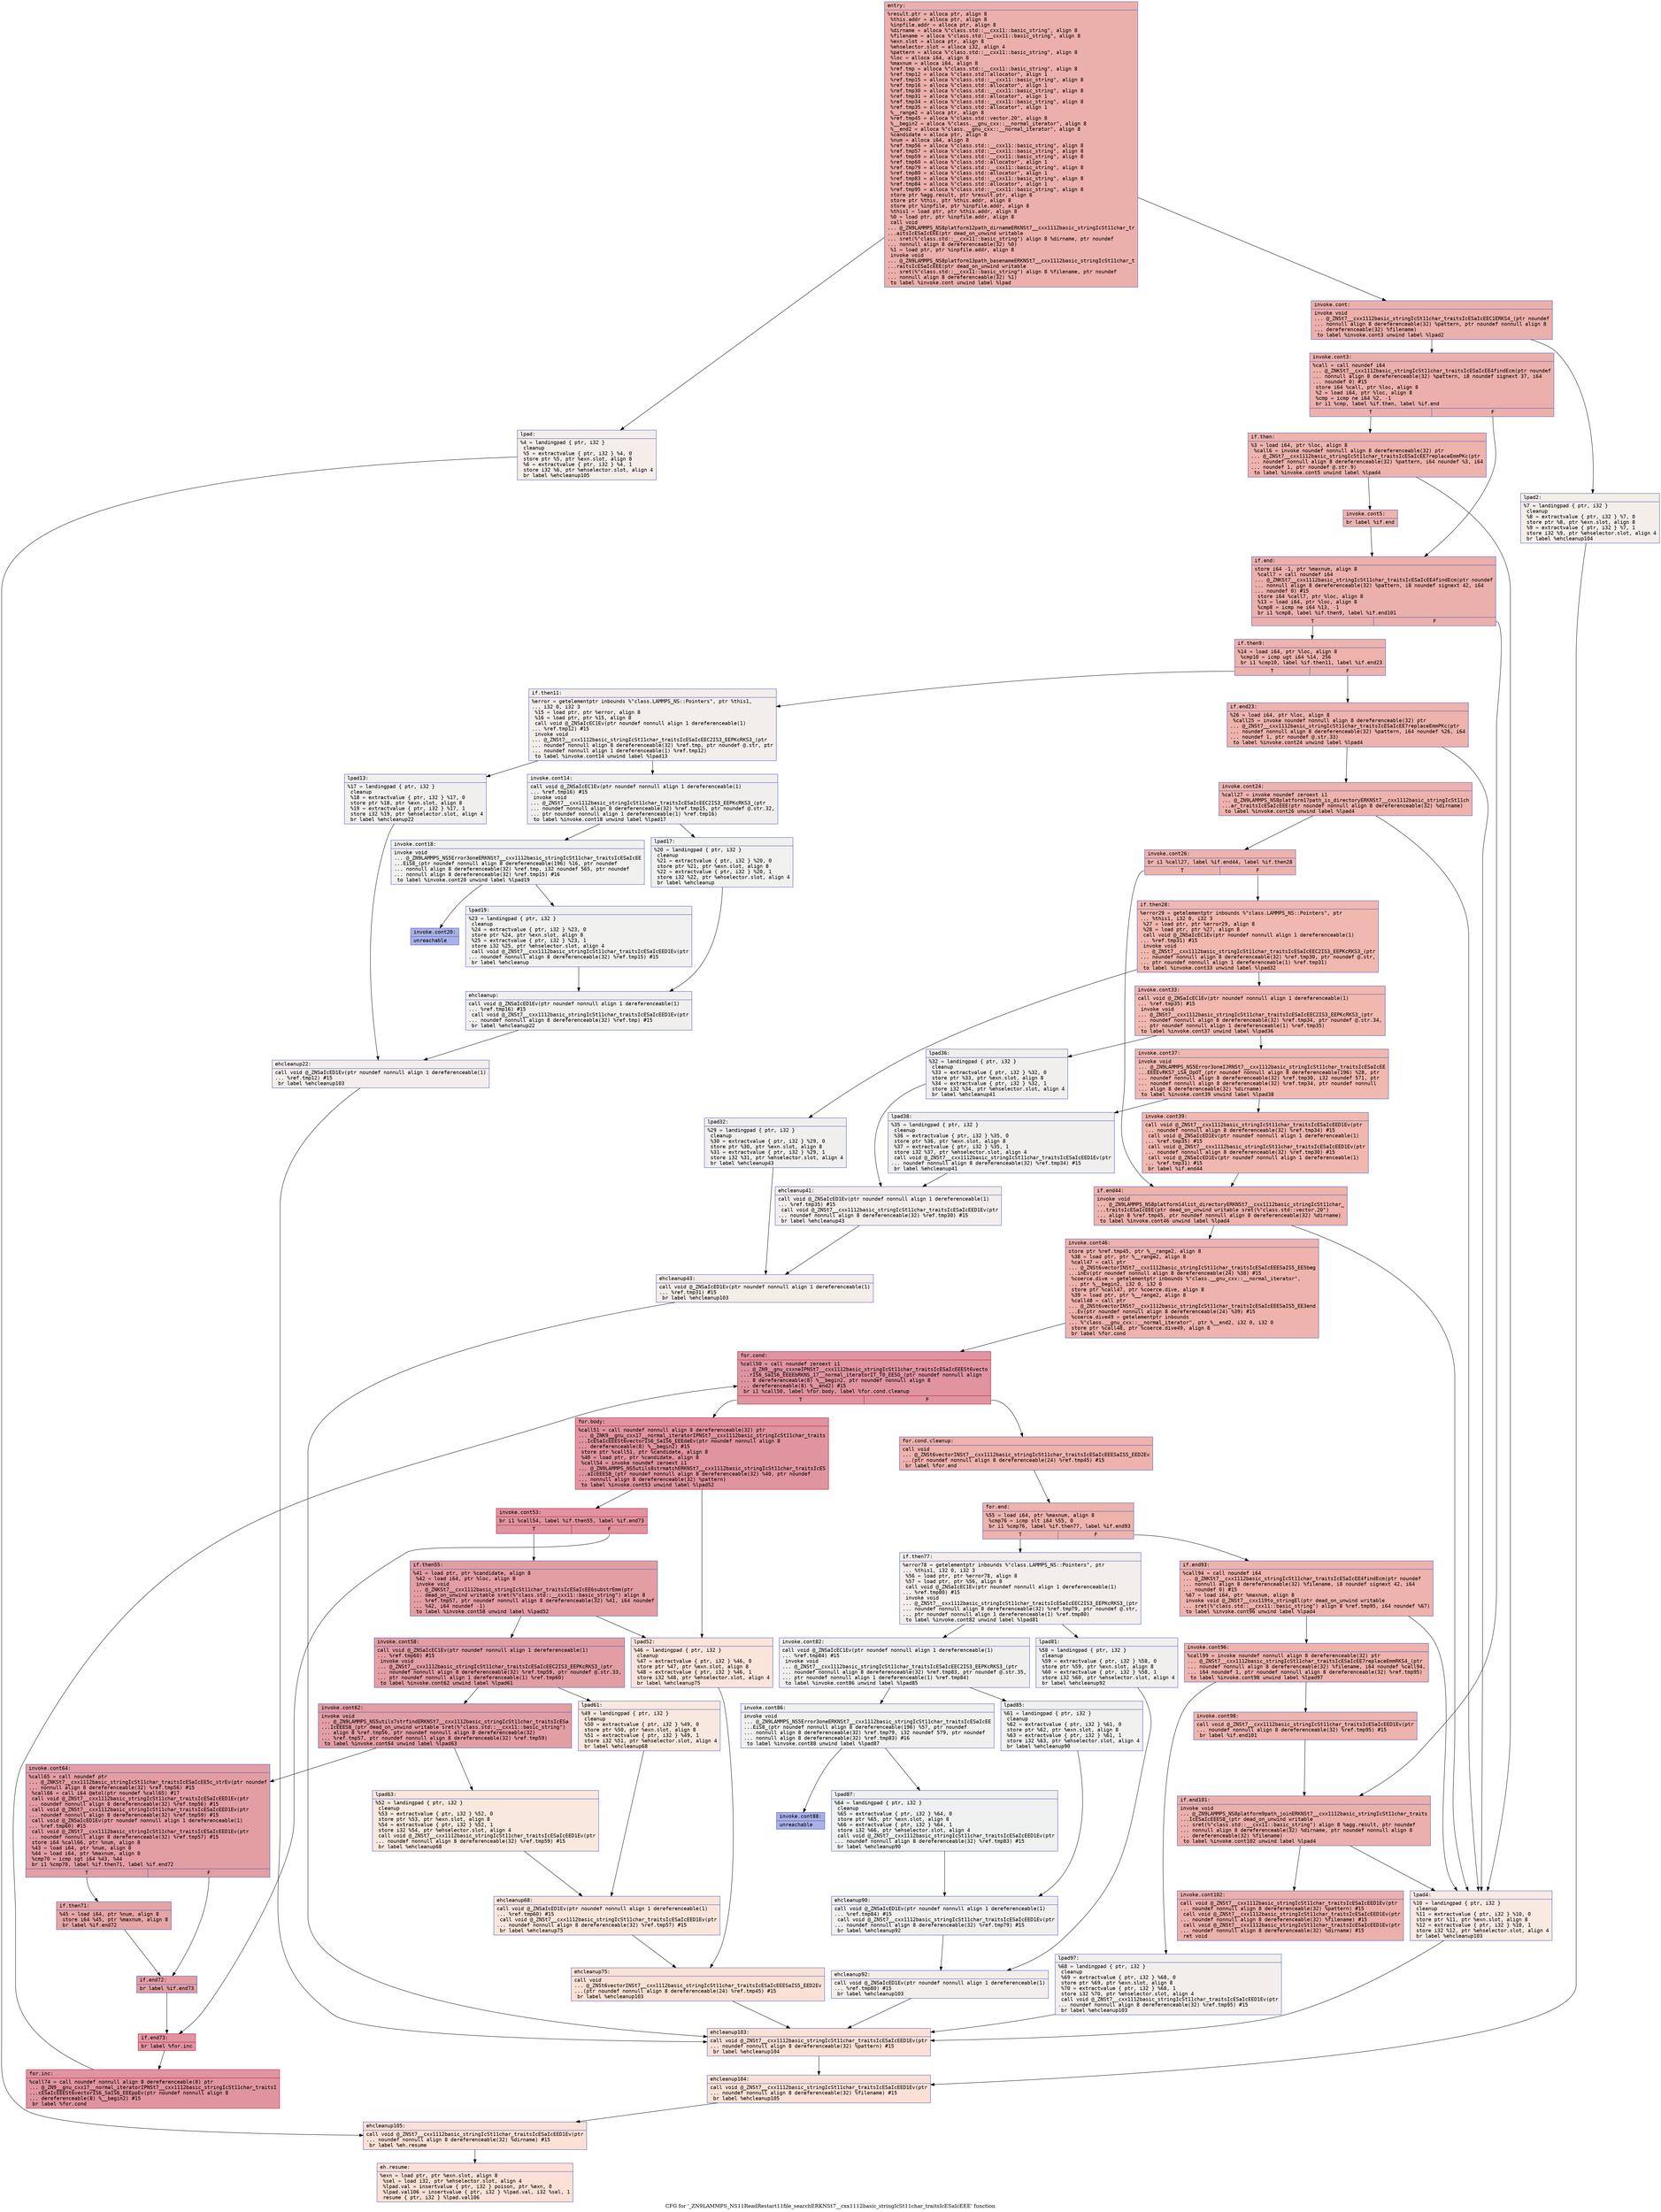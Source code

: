digraph "CFG for '_ZN9LAMMPS_NS11ReadRestart11file_searchERKNSt7__cxx1112basic_stringIcSt11char_traitsIcESaIcEEE' function" {
	label="CFG for '_ZN9LAMMPS_NS11ReadRestart11file_searchERKNSt7__cxx1112basic_stringIcSt11char_traitsIcESaIcEEE' function";

	Node0x55bc18b40760 [shape=record,color="#3d50c3ff", style=filled, fillcolor="#d24b4070" fontname="Courier",label="{entry:\l|  %result.ptr = alloca ptr, align 8\l  %this.addr = alloca ptr, align 8\l  %inpfile.addr = alloca ptr, align 8\l  %dirname = alloca %\"class.std::__cxx11::basic_string\", align 8\l  %filename = alloca %\"class.std::__cxx11::basic_string\", align 8\l  %exn.slot = alloca ptr, align 8\l  %ehselector.slot = alloca i32, align 4\l  %pattern = alloca %\"class.std::__cxx11::basic_string\", align 8\l  %loc = alloca i64, align 8\l  %maxnum = alloca i64, align 8\l  %ref.tmp = alloca %\"class.std::__cxx11::basic_string\", align 8\l  %ref.tmp12 = alloca %\"class.std::allocator\", align 1\l  %ref.tmp15 = alloca %\"class.std::__cxx11::basic_string\", align 8\l  %ref.tmp16 = alloca %\"class.std::allocator\", align 1\l  %ref.tmp30 = alloca %\"class.std::__cxx11::basic_string\", align 8\l  %ref.tmp31 = alloca %\"class.std::allocator\", align 1\l  %ref.tmp34 = alloca %\"class.std::__cxx11::basic_string\", align 8\l  %ref.tmp35 = alloca %\"class.std::allocator\", align 1\l  %__range2 = alloca ptr, align 8\l  %ref.tmp45 = alloca %\"class.std::vector.20\", align 8\l  %__begin2 = alloca %\"class.__gnu_cxx::__normal_iterator\", align 8\l  %__end2 = alloca %\"class.__gnu_cxx::__normal_iterator\", align 8\l  %candidate = alloca ptr, align 8\l  %num = alloca i64, align 8\l  %ref.tmp56 = alloca %\"class.std::__cxx11::basic_string\", align 8\l  %ref.tmp57 = alloca %\"class.std::__cxx11::basic_string\", align 8\l  %ref.tmp59 = alloca %\"class.std::__cxx11::basic_string\", align 8\l  %ref.tmp60 = alloca %\"class.std::allocator\", align 1\l  %ref.tmp79 = alloca %\"class.std::__cxx11::basic_string\", align 8\l  %ref.tmp80 = alloca %\"class.std::allocator\", align 1\l  %ref.tmp83 = alloca %\"class.std::__cxx11::basic_string\", align 8\l  %ref.tmp84 = alloca %\"class.std::allocator\", align 1\l  %ref.tmp95 = alloca %\"class.std::__cxx11::basic_string\", align 8\l  store ptr %agg.result, ptr %result.ptr, align 8\l  store ptr %this, ptr %this.addr, align 8\l  store ptr %inpfile, ptr %inpfile.addr, align 8\l  %this1 = load ptr, ptr %this.addr, align 8\l  %0 = load ptr, ptr %inpfile.addr, align 8\l  call void\l... @_ZN9LAMMPS_NS8platform12path_dirnameERKNSt7__cxx1112basic_stringIcSt11char_tr\l...aitsIcESaIcEEE(ptr dead_on_unwind writable\l... sret(%\"class.std::__cxx11::basic_string\") align 8 %dirname, ptr noundef\l... nonnull align 8 dereferenceable(32) %0)\l  %1 = load ptr, ptr %inpfile.addr, align 8\l  invoke void\l... @_ZN9LAMMPS_NS8platform13path_basenameERKNSt7__cxx1112basic_stringIcSt11char_t\l...raitsIcESaIcEEE(ptr dead_on_unwind writable\l... sret(%\"class.std::__cxx11::basic_string\") align 8 %filename, ptr noundef\l... nonnull align 8 dereferenceable(32) %1)\l          to label %invoke.cont unwind label %lpad\l}"];
	Node0x55bc18b40760 -> Node0x55bc18b422a0[tooltip="entry -> invoke.cont\nProbability 100.00%" ];
	Node0x55bc18b40760 -> Node0x55bc18b42320[tooltip="entry -> lpad\nProbability 0.00%" ];
	Node0x55bc18b422a0 [shape=record,color="#3d50c3ff", style=filled, fillcolor="#d24b4070" fontname="Courier",label="{invoke.cont:\l|  invoke void\l... @_ZNSt7__cxx1112basic_stringIcSt11char_traitsIcESaIcEEC1ERKS4_(ptr noundef\l... nonnull align 8 dereferenceable(32) %pattern, ptr noundef nonnull align 8\l... dereferenceable(32) %filename)\l          to label %invoke.cont3 unwind label %lpad2\l}"];
	Node0x55bc18b422a0 -> Node0x55bc18b42620[tooltip="invoke.cont -> invoke.cont3\nProbability 100.00%" ];
	Node0x55bc18b422a0 -> Node0x55bc18b426a0[tooltip="invoke.cont -> lpad2\nProbability 0.00%" ];
	Node0x55bc18b42620 [shape=record,color="#3d50c3ff", style=filled, fillcolor="#d24b4070" fontname="Courier",label="{invoke.cont3:\l|  %call = call noundef i64\l... @_ZNKSt7__cxx1112basic_stringIcSt11char_traitsIcESaIcEE4findEcm(ptr noundef\l... nonnull align 8 dereferenceable(32) %pattern, i8 noundef signext 37, i64\l... noundef 0) #15\l  store i64 %call, ptr %loc, align 8\l  %2 = load i64, ptr %loc, align 8\l  %cmp = icmp ne i64 %2, -1\l  br i1 %cmp, label %if.then, label %if.end\l|{<s0>T|<s1>F}}"];
	Node0x55bc18b42620:s0 -> Node0x55bc18b425d0[tooltip="invoke.cont3 -> if.then\nProbability 62.50%" ];
	Node0x55bc18b42620:s1 -> Node0x55bc18b42ba0[tooltip="invoke.cont3 -> if.end\nProbability 37.50%" ];
	Node0x55bc18b425d0 [shape=record,color="#3d50c3ff", style=filled, fillcolor="#d6524470" fontname="Courier",label="{if.then:\l|  %3 = load i64, ptr %loc, align 8\l  %call6 = invoke noundef nonnull align 8 dereferenceable(32) ptr\l... @_ZNSt7__cxx1112basic_stringIcSt11char_traitsIcESaIcEE7replaceEmmPKc(ptr\l... noundef nonnull align 8 dereferenceable(32) %pattern, i64 noundef %3, i64\l... noundef 1, ptr noundef @.str.9)\l          to label %invoke.cont5 unwind label %lpad4\l}"];
	Node0x55bc18b425d0 -> Node0x55bc18b42df0[tooltip="if.then -> invoke.cont5\nProbability 100.00%" ];
	Node0x55bc18b425d0 -> Node0x55bc18b42e40[tooltip="if.then -> lpad4\nProbability 0.00%" ];
	Node0x55bc18b42df0 [shape=record,color="#3d50c3ff", style=filled, fillcolor="#d6524470" fontname="Courier",label="{invoke.cont5:\l|  br label %if.end\l}"];
	Node0x55bc18b42df0 -> Node0x55bc18b42ba0[tooltip="invoke.cont5 -> if.end\nProbability 100.00%" ];
	Node0x55bc18b42320 [shape=record,color="#3d50c3ff", style=filled, fillcolor="#e8d6cc70" fontname="Courier",label="{lpad:\l|  %4 = landingpad \{ ptr, i32 \}\l          cleanup\l  %5 = extractvalue \{ ptr, i32 \} %4, 0\l  store ptr %5, ptr %exn.slot, align 8\l  %6 = extractvalue \{ ptr, i32 \} %4, 1\l  store i32 %6, ptr %ehselector.slot, align 4\l  br label %ehcleanup105\l}"];
	Node0x55bc18b42320 -> Node0x55bc18b42da0[tooltip="lpad -> ehcleanup105\nProbability 100.00%" ];
	Node0x55bc18b426a0 [shape=record,color="#3d50c3ff", style=filled, fillcolor="#e8d6cc70" fontname="Courier",label="{lpad2:\l|  %7 = landingpad \{ ptr, i32 \}\l          cleanup\l  %8 = extractvalue \{ ptr, i32 \} %7, 0\l  store ptr %8, ptr %exn.slot, align 8\l  %9 = extractvalue \{ ptr, i32 \} %7, 1\l  store i32 %9, ptr %ehselector.slot, align 4\l  br label %ehcleanup104\l}"];
	Node0x55bc18b426a0 -> Node0x55bc18b43990[tooltip="lpad2 -> ehcleanup104\nProbability 100.00%" ];
	Node0x55bc18b42e40 [shape=record,color="#3d50c3ff", style=filled, fillcolor="#efcebd70" fontname="Courier",label="{lpad4:\l|  %10 = landingpad \{ ptr, i32 \}\l          cleanup\l  %11 = extractvalue \{ ptr, i32 \} %10, 0\l  store ptr %11, ptr %exn.slot, align 8\l  %12 = extractvalue \{ ptr, i32 \} %10, 1\l  store i32 %12, ptr %ehselector.slot, align 4\l  br label %ehcleanup103\l}"];
	Node0x55bc18b42e40 -> Node0x55bc18b43d60[tooltip="lpad4 -> ehcleanup103\nProbability 100.00%" ];
	Node0x55bc18b42ba0 [shape=record,color="#3d50c3ff", style=filled, fillcolor="#d24b4070" fontname="Courier",label="{if.end:\l|  store i64 -1, ptr %maxnum, align 8\l  %call7 = call noundef i64\l... @_ZNKSt7__cxx1112basic_stringIcSt11char_traitsIcESaIcEE4findEcm(ptr noundef\l... nonnull align 8 dereferenceable(32) %pattern, i8 noundef signext 42, i64\l... noundef 0) #15\l  store i64 %call7, ptr %loc, align 8\l  %13 = load i64, ptr %loc, align 8\l  %cmp8 = icmp ne i64 %13, -1\l  br i1 %cmp8, label %if.then9, label %if.end101\l|{<s0>T|<s1>F}}"];
	Node0x55bc18b42ba0:s0 -> Node0x55bc18b43f20[tooltip="if.end -> if.then9\nProbability 62.50%" ];
	Node0x55bc18b42ba0:s1 -> Node0x55bc18b44310[tooltip="if.end -> if.end101\nProbability 37.50%" ];
	Node0x55bc18b43f20 [shape=record,color="#3d50c3ff", style=filled, fillcolor="#d6524470" fontname="Courier",label="{if.then9:\l|  %14 = load i64, ptr %loc, align 8\l  %cmp10 = icmp ugt i64 %14, 256\l  br i1 %cmp10, label %if.then11, label %if.end23\l|{<s0>T|<s1>F}}"];
	Node0x55bc18b43f20:s0 -> Node0x55bc18b44600[tooltip="if.then9 -> if.then11\nProbability 0.00%" ];
	Node0x55bc18b43f20:s1 -> Node0x55bc18b44680[tooltip="if.then9 -> if.end23\nProbability 100.00%" ];
	Node0x55bc18b44600 [shape=record,color="#3d50c3ff", style=filled, fillcolor="#e5d8d170" fontname="Courier",label="{if.then11:\l|  %error = getelementptr inbounds %\"class.LAMMPS_NS::Pointers\", ptr %this1,\l... i32 0, i32 3\l  %15 = load ptr, ptr %error, align 8\l  %16 = load ptr, ptr %15, align 8\l  call void @_ZNSaIcEC1Ev(ptr noundef nonnull align 1 dereferenceable(1)\l... %ref.tmp12) #15\l  invoke void\l... @_ZNSt7__cxx1112basic_stringIcSt11char_traitsIcESaIcEEC2IS3_EEPKcRKS3_(ptr\l... noundef nonnull align 8 dereferenceable(32) %ref.tmp, ptr noundef @.str, ptr\l... noundef nonnull align 1 dereferenceable(1) %ref.tmp12)\l          to label %invoke.cont14 unwind label %lpad13\l}"];
	Node0x55bc18b44600 -> Node0x55bc18b87570[tooltip="if.then11 -> invoke.cont14\nProbability 50.00%" ];
	Node0x55bc18b44600 -> Node0x55bc18b875f0[tooltip="if.then11 -> lpad13\nProbability 50.00%" ];
	Node0x55bc18b87570 [shape=record,color="#3d50c3ff", style=filled, fillcolor="#e0dbd870" fontname="Courier",label="{invoke.cont14:\l|  call void @_ZNSaIcEC1Ev(ptr noundef nonnull align 1 dereferenceable(1)\l... %ref.tmp16) #15\l  invoke void\l... @_ZNSt7__cxx1112basic_stringIcSt11char_traitsIcESaIcEEC2IS3_EEPKcRKS3_(ptr\l... noundef nonnull align 8 dereferenceable(32) %ref.tmp15, ptr noundef @.str.32,\l... ptr noundef nonnull align 1 dereferenceable(1) %ref.tmp16)\l          to label %invoke.cont18 unwind label %lpad17\l}"];
	Node0x55bc18b87570 -> Node0x55bc18b87970[tooltip="invoke.cont14 -> invoke.cont18\nProbability 50.00%" ];
	Node0x55bc18b87570 -> Node0x55bc18b879c0[tooltip="invoke.cont14 -> lpad17\nProbability 50.00%" ];
	Node0x55bc18b87970 [shape=record,color="#3d50c3ff", style=filled, fillcolor="#dedcdb70" fontname="Courier",label="{invoke.cont18:\l|  invoke void\l... @_ZN9LAMMPS_NS5Error3oneERKNSt7__cxx1112basic_stringIcSt11char_traitsIcESaIcEE\l...EiS8_(ptr noundef nonnull align 8 dereferenceable(196) %16, ptr noundef\l... nonnull align 8 dereferenceable(32) %ref.tmp, i32 noundef 565, ptr noundef\l... nonnull align 8 dereferenceable(32) %ref.tmp15) #16\l          to label %invoke.cont20 unwind label %lpad19\l}"];
	Node0x55bc18b87970 -> Node0x55bc18b87920[tooltip="invoke.cont18 -> invoke.cont20\nProbability 0.00%" ];
	Node0x55bc18b87970 -> Node0x55bc18b87ce0[tooltip="invoke.cont18 -> lpad19\nProbability 100.00%" ];
	Node0x55bc18b87920 [shape=record,color="#3d50c3ff", style=filled, fillcolor="#3d50c370" fontname="Courier",label="{invoke.cont20:\l|  unreachable\l}"];
	Node0x55bc18b875f0 [shape=record,color="#3d50c3ff", style=filled, fillcolor="#e0dbd870" fontname="Courier",label="{lpad13:\l|  %17 = landingpad \{ ptr, i32 \}\l          cleanup\l  %18 = extractvalue \{ ptr, i32 \} %17, 0\l  store ptr %18, ptr %exn.slot, align 8\l  %19 = extractvalue \{ ptr, i32 \} %17, 1\l  store i32 %19, ptr %ehselector.slot, align 4\l  br label %ehcleanup22\l}"];
	Node0x55bc18b875f0 -> Node0x55bc18b882a0[tooltip="lpad13 -> ehcleanup22\nProbability 100.00%" ];
	Node0x55bc18b879c0 [shape=record,color="#3d50c3ff", style=filled, fillcolor="#dedcdb70" fontname="Courier",label="{lpad17:\l|  %20 = landingpad \{ ptr, i32 \}\l          cleanup\l  %21 = extractvalue \{ ptr, i32 \} %20, 0\l  store ptr %21, ptr %exn.slot, align 8\l  %22 = extractvalue \{ ptr, i32 \} %20, 1\l  store i32 %22, ptr %ehselector.slot, align 4\l  br label %ehcleanup\l}"];
	Node0x55bc18b879c0 -> Node0x55bc18b885f0[tooltip="lpad17 -> ehcleanup\nProbability 100.00%" ];
	Node0x55bc18b87ce0 [shape=record,color="#3d50c3ff", style=filled, fillcolor="#dedcdb70" fontname="Courier",label="{lpad19:\l|  %23 = landingpad \{ ptr, i32 \}\l          cleanup\l  %24 = extractvalue \{ ptr, i32 \} %23, 0\l  store ptr %24, ptr %exn.slot, align 8\l  %25 = extractvalue \{ ptr, i32 \} %23, 1\l  store i32 %25, ptr %ehselector.slot, align 4\l  call void @_ZNSt7__cxx1112basic_stringIcSt11char_traitsIcESaIcEED1Ev(ptr\l... noundef nonnull align 8 dereferenceable(32) %ref.tmp15) #15\l  br label %ehcleanup\l}"];
	Node0x55bc18b87ce0 -> Node0x55bc18b885f0[tooltip="lpad19 -> ehcleanup\nProbability 100.00%" ];
	Node0x55bc18b885f0 [shape=record,color="#3d50c3ff", style=filled, fillcolor="#e0dbd870" fontname="Courier",label="{ehcleanup:\l|  call void @_ZNSaIcED1Ev(ptr noundef nonnull align 1 dereferenceable(1)\l... %ref.tmp16) #15\l  call void @_ZNSt7__cxx1112basic_stringIcSt11char_traitsIcESaIcEED1Ev(ptr\l... noundef nonnull align 8 dereferenceable(32) %ref.tmp) #15\l  br label %ehcleanup22\l}"];
	Node0x55bc18b885f0 -> Node0x55bc18b882a0[tooltip="ehcleanup -> ehcleanup22\nProbability 100.00%" ];
	Node0x55bc18b882a0 [shape=record,color="#3d50c3ff", style=filled, fillcolor="#e5d8d170" fontname="Courier",label="{ehcleanup22:\l|  call void @_ZNSaIcED1Ev(ptr noundef nonnull align 1 dereferenceable(1)\l... %ref.tmp12) #15\l  br label %ehcleanup103\l}"];
	Node0x55bc18b882a0 -> Node0x55bc18b43d60[tooltip="ehcleanup22 -> ehcleanup103\nProbability 100.00%" ];
	Node0x55bc18b44680 [shape=record,color="#3d50c3ff", style=filled, fillcolor="#d6524470" fontname="Courier",label="{if.end23:\l|  %26 = load i64, ptr %loc, align 8\l  %call25 = invoke noundef nonnull align 8 dereferenceable(32) ptr\l... @_ZNSt7__cxx1112basic_stringIcSt11char_traitsIcESaIcEE7replaceEmmPKc(ptr\l... noundef nonnull align 8 dereferenceable(32) %pattern, i64 noundef %26, i64\l... noundef 1, ptr noundef @.str.33)\l          to label %invoke.cont24 unwind label %lpad4\l}"];
	Node0x55bc18b44680 -> Node0x55bc18b88fe0[tooltip="if.end23 -> invoke.cont24\nProbability 100.00%" ];
	Node0x55bc18b44680 -> Node0x55bc18b42e40[tooltip="if.end23 -> lpad4\nProbability 0.00%" ];
	Node0x55bc18b88fe0 [shape=record,color="#3d50c3ff", style=filled, fillcolor="#d6524470" fontname="Courier",label="{invoke.cont24:\l|  %call27 = invoke noundef zeroext i1\l... @_ZN9LAMMPS_NS8platform17path_is_directoryERKNSt7__cxx1112basic_stringIcSt11ch\l...ar_traitsIcESaIcEEE(ptr noundef nonnull align 8 dereferenceable(32) %dirname)\l          to label %invoke.cont26 unwind label %lpad4\l}"];
	Node0x55bc18b88fe0 -> Node0x55bc18b88f90[tooltip="invoke.cont24 -> invoke.cont26\nProbability 100.00%" ];
	Node0x55bc18b88fe0 -> Node0x55bc18b42e40[tooltip="invoke.cont24 -> lpad4\nProbability 0.00%" ];
	Node0x55bc18b88f90 [shape=record,color="#3d50c3ff", style=filled, fillcolor="#d6524470" fontname="Courier",label="{invoke.cont26:\l|  br i1 %call27, label %if.end44, label %if.then28\l|{<s0>T|<s1>F}}"];
	Node0x55bc18b88f90:s0 -> Node0x55bc18b8a500[tooltip="invoke.cont26 -> if.end44\nProbability 50.00%" ];
	Node0x55bc18b88f90:s1 -> Node0x55bc18b8a580[tooltip="invoke.cont26 -> if.then28\nProbability 50.00%" ];
	Node0x55bc18b8a580 [shape=record,color="#3d50c3ff", style=filled, fillcolor="#dc5d4a70" fontname="Courier",label="{if.then28:\l|  %error29 = getelementptr inbounds %\"class.LAMMPS_NS::Pointers\", ptr\l... %this1, i32 0, i32 3\l  %27 = load ptr, ptr %error29, align 8\l  %28 = load ptr, ptr %27, align 8\l  call void @_ZNSaIcEC1Ev(ptr noundef nonnull align 1 dereferenceable(1)\l... %ref.tmp31) #15\l  invoke void\l... @_ZNSt7__cxx1112basic_stringIcSt11char_traitsIcESaIcEEC2IS3_EEPKcRKS3_(ptr\l... noundef nonnull align 8 dereferenceable(32) %ref.tmp30, ptr noundef @.str,\l... ptr noundef nonnull align 1 dereferenceable(1) %ref.tmp31)\l          to label %invoke.cont33 unwind label %lpad32\l}"];
	Node0x55bc18b8a580 -> Node0x55bc18b8aa10[tooltip="if.then28 -> invoke.cont33\nProbability 100.00%" ];
	Node0x55bc18b8a580 -> Node0x55bc18b8aa90[tooltip="if.then28 -> lpad32\nProbability 0.00%" ];
	Node0x55bc18b8aa10 [shape=record,color="#3d50c3ff", style=filled, fillcolor="#dc5d4a70" fontname="Courier",label="{invoke.cont33:\l|  call void @_ZNSaIcEC1Ev(ptr noundef nonnull align 1 dereferenceable(1)\l... %ref.tmp35) #15\l  invoke void\l... @_ZNSt7__cxx1112basic_stringIcSt11char_traitsIcESaIcEEC2IS3_EEPKcRKS3_(ptr\l... noundef nonnull align 8 dereferenceable(32) %ref.tmp34, ptr noundef @.str.34,\l... ptr noundef nonnull align 1 dereferenceable(1) %ref.tmp35)\l          to label %invoke.cont37 unwind label %lpad36\l}"];
	Node0x55bc18b8aa10 -> Node0x55bc18b8adb0[tooltip="invoke.cont33 -> invoke.cont37\nProbability 100.00%" ];
	Node0x55bc18b8aa10 -> Node0x55bc18b8ae00[tooltip="invoke.cont33 -> lpad36\nProbability 0.00%" ];
	Node0x55bc18b8adb0 [shape=record,color="#3d50c3ff", style=filled, fillcolor="#dc5d4a70" fontname="Courier",label="{invoke.cont37:\l|  invoke void\l... @_ZN9LAMMPS_NS5Error3oneIJRNSt7__cxx1112basic_stringIcSt11char_traitsIcESaIcEE\l...EEEEvRKS7_iSA_DpOT_(ptr noundef nonnull align 8 dereferenceable(196) %28, ptr\l... noundef nonnull align 8 dereferenceable(32) %ref.tmp30, i32 noundef 571, ptr\l... noundef nonnull align 8 dereferenceable(32) %ref.tmp34, ptr noundef nonnull\l... align 8 dereferenceable(32) %dirname)\l          to label %invoke.cont39 unwind label %lpad38\l}"];
	Node0x55bc18b8adb0 -> Node0x55bc18b8ad60[tooltip="invoke.cont37 -> invoke.cont39\nProbability 100.00%" ];
	Node0x55bc18b8adb0 -> Node0x55bc18b8b0c0[tooltip="invoke.cont37 -> lpad38\nProbability 0.00%" ];
	Node0x55bc18b8ad60 [shape=record,color="#3d50c3ff", style=filled, fillcolor="#dc5d4a70" fontname="Courier",label="{invoke.cont39:\l|  call void @_ZNSt7__cxx1112basic_stringIcSt11char_traitsIcESaIcEED1Ev(ptr\l... noundef nonnull align 8 dereferenceable(32) %ref.tmp34) #15\l  call void @_ZNSaIcED1Ev(ptr noundef nonnull align 1 dereferenceable(1)\l... %ref.tmp35) #15\l  call void @_ZNSt7__cxx1112basic_stringIcSt11char_traitsIcESaIcEED1Ev(ptr\l... noundef nonnull align 8 dereferenceable(32) %ref.tmp30) #15\l  call void @_ZNSaIcED1Ev(ptr noundef nonnull align 1 dereferenceable(1)\l... %ref.tmp31) #15\l  br label %if.end44\l}"];
	Node0x55bc18b8ad60 -> Node0x55bc18b8a500[tooltip="invoke.cont39 -> if.end44\nProbability 100.00%" ];
	Node0x55bc18b8aa90 [shape=record,color="#3d50c3ff", style=filled, fillcolor="#e0dbd870" fontname="Courier",label="{lpad32:\l|  %29 = landingpad \{ ptr, i32 \}\l          cleanup\l  %30 = extractvalue \{ ptr, i32 \} %29, 0\l  store ptr %30, ptr %exn.slot, align 8\l  %31 = extractvalue \{ ptr, i32 \} %29, 1\l  store i32 %31, ptr %ehselector.slot, align 4\l  br label %ehcleanup43\l}"];
	Node0x55bc18b8aa90 -> Node0x55bc18b8bb40[tooltip="lpad32 -> ehcleanup43\nProbability 100.00%" ];
	Node0x55bc18b8ae00 [shape=record,color="#3d50c3ff", style=filled, fillcolor="#e0dbd870" fontname="Courier",label="{lpad36:\l|  %32 = landingpad \{ ptr, i32 \}\l          cleanup\l  %33 = extractvalue \{ ptr, i32 \} %32, 0\l  store ptr %33, ptr %exn.slot, align 8\l  %34 = extractvalue \{ ptr, i32 \} %32, 1\l  store i32 %34, ptr %ehselector.slot, align 4\l  br label %ehcleanup41\l}"];
	Node0x55bc18b8ae00 -> Node0x55bc18b8beb0[tooltip="lpad36 -> ehcleanup41\nProbability 100.00%" ];
	Node0x55bc18b8b0c0 [shape=record,color="#3d50c3ff", style=filled, fillcolor="#e0dbd870" fontname="Courier",label="{lpad38:\l|  %35 = landingpad \{ ptr, i32 \}\l          cleanup\l  %36 = extractvalue \{ ptr, i32 \} %35, 0\l  store ptr %36, ptr %exn.slot, align 8\l  %37 = extractvalue \{ ptr, i32 \} %35, 1\l  store i32 %37, ptr %ehselector.slot, align 4\l  call void @_ZNSt7__cxx1112basic_stringIcSt11char_traitsIcESaIcEED1Ev(ptr\l... noundef nonnull align 8 dereferenceable(32) %ref.tmp34) #15\l  br label %ehcleanup41\l}"];
	Node0x55bc18b8b0c0 -> Node0x55bc18b8beb0[tooltip="lpad38 -> ehcleanup41\nProbability 100.00%" ];
	Node0x55bc18b8beb0 [shape=record,color="#3d50c3ff", style=filled, fillcolor="#e5d8d170" fontname="Courier",label="{ehcleanup41:\l|  call void @_ZNSaIcED1Ev(ptr noundef nonnull align 1 dereferenceable(1)\l... %ref.tmp35) #15\l  call void @_ZNSt7__cxx1112basic_stringIcSt11char_traitsIcESaIcEED1Ev(ptr\l... noundef nonnull align 8 dereferenceable(32) %ref.tmp30) #15\l  br label %ehcleanup43\l}"];
	Node0x55bc18b8beb0 -> Node0x55bc18b8bb40[tooltip="ehcleanup41 -> ehcleanup43\nProbability 100.00%" ];
	Node0x55bc18b8bb40 [shape=record,color="#3d50c3ff", style=filled, fillcolor="#e8d6cc70" fontname="Courier",label="{ehcleanup43:\l|  call void @_ZNSaIcED1Ev(ptr noundef nonnull align 1 dereferenceable(1)\l... %ref.tmp31) #15\l  br label %ehcleanup103\l}"];
	Node0x55bc18b8bb40 -> Node0x55bc18b43d60[tooltip="ehcleanup43 -> ehcleanup103\nProbability 100.00%" ];
	Node0x55bc18b8a500 [shape=record,color="#3d50c3ff", style=filled, fillcolor="#d6524470" fontname="Courier",label="{if.end44:\l|  invoke void\l... @_ZN9LAMMPS_NS8platform14list_directoryERKNSt7__cxx1112basic_stringIcSt11char_\l...traitsIcESaIcEEE(ptr dead_on_unwind writable sret(%\"class.std::vector.20\")\l... align 8 %ref.tmp45, ptr noundef nonnull align 8 dereferenceable(32) %dirname)\l          to label %invoke.cont46 unwind label %lpad4\l}"];
	Node0x55bc18b8a500 -> Node0x55bc18b8c8a0[tooltip="if.end44 -> invoke.cont46\nProbability 100.00%" ];
	Node0x55bc18b8a500 -> Node0x55bc18b42e40[tooltip="if.end44 -> lpad4\nProbability 0.00%" ];
	Node0x55bc18b8c8a0 [shape=record,color="#3d50c3ff", style=filled, fillcolor="#d6524470" fontname="Courier",label="{invoke.cont46:\l|  store ptr %ref.tmp45, ptr %__range2, align 8\l  %38 = load ptr, ptr %__range2, align 8\l  %call47 = call ptr\l... @_ZNSt6vectorINSt7__cxx1112basic_stringIcSt11char_traitsIcESaIcEEESaIS5_EE5beg\l...inEv(ptr noundef nonnull align 8 dereferenceable(24) %38) #15\l  %coerce.dive = getelementptr inbounds %\"class.__gnu_cxx::__normal_iterator\",\l... ptr %__begin2, i32 0, i32 0\l  store ptr %call47, ptr %coerce.dive, align 8\l  %39 = load ptr, ptr %__range2, align 8\l  %call48 = call ptr\l... @_ZNSt6vectorINSt7__cxx1112basic_stringIcSt11char_traitsIcESaIcEEESaIS5_EE3end\l...Ev(ptr noundef nonnull align 8 dereferenceable(24) %39) #15\l  %coerce.dive49 = getelementptr inbounds\l... %\"class.__gnu_cxx::__normal_iterator\", ptr %__end2, i32 0, i32 0\l  store ptr %call48, ptr %coerce.dive49, align 8\l  br label %for.cond\l}"];
	Node0x55bc18b8c8a0 -> Node0x55bc18b8d4b0[tooltip="invoke.cont46 -> for.cond\nProbability 100.00%" ];
	Node0x55bc18b8d4b0 [shape=record,color="#b70d28ff", style=filled, fillcolor="#b70d2870" fontname="Courier",label="{for.cond:\l|  %call50 = call noundef zeroext i1\l... @_ZN9__gnu_cxxneIPNSt7__cxx1112basic_stringIcSt11char_traitsIcESaIcEEESt6vecto\l...rIS6_SaIS6_EEEEbRKNS_17__normal_iteratorIT_T0_EESG_(ptr noundef nonnull align\l... 8 dereferenceable(8) %__begin2, ptr noundef nonnull align 8\l... dereferenceable(8) %__end2) #15\l  br i1 %call50, label %for.body, label %for.cond.cleanup\l|{<s0>T|<s1>F}}"];
	Node0x55bc18b8d4b0:s0 -> Node0x55bc18b8d840[tooltip="for.cond -> for.body\nProbability 96.88%" ];
	Node0x55bc18b8d4b0:s1 -> Node0x55bc18b8d950[tooltip="for.cond -> for.cond.cleanup\nProbability 3.12%" ];
	Node0x55bc18b8d950 [shape=record,color="#3d50c3ff", style=filled, fillcolor="#d6524470" fontname="Courier",label="{for.cond.cleanup:\l|  call void\l... @_ZNSt6vectorINSt7__cxx1112basic_stringIcSt11char_traitsIcESaIcEEESaIS5_EED2Ev\l...(ptr noundef nonnull align 8 dereferenceable(24) %ref.tmp45) #15\l  br label %for.end\l}"];
	Node0x55bc18b8d950 -> Node0x55bc18b8dd60[tooltip="for.cond.cleanup -> for.end\nProbability 100.00%" ];
	Node0x55bc18b8d840 [shape=record,color="#b70d28ff", style=filled, fillcolor="#b70d2870" fontname="Courier",label="{for.body:\l|  %call51 = call noundef nonnull align 8 dereferenceable(32) ptr\l... @_ZNK9__gnu_cxx17__normal_iteratorIPNSt7__cxx1112basic_stringIcSt11char_traits\l...IcESaIcEEESt6vectorIS6_SaIS6_EEEdeEv(ptr noundef nonnull align 8\l... dereferenceable(8) %__begin2) #15\l  store ptr %call51, ptr %candidate, align 8\l  %40 = load ptr, ptr %candidate, align 8\l  %call54 = invoke noundef zeroext i1\l... @_ZN9LAMMPS_NS5utils8strmatchERKNSt7__cxx1112basic_stringIcSt11char_traitsIcES\l...aIcEEES8_(ptr noundef nonnull align 8 dereferenceable(32) %40, ptr noundef\l... nonnull align 8 dereferenceable(32) %pattern)\l          to label %invoke.cont53 unwind label %lpad52\l}"];
	Node0x55bc18b8d840 -> Node0x55bc18b8e1d0[tooltip="for.body -> invoke.cont53\nProbability 100.00%" ];
	Node0x55bc18b8d840 -> Node0x55bc18b8e280[tooltip="for.body -> lpad52\nProbability 0.00%" ];
	Node0x55bc18b8e1d0 [shape=record,color="#b70d28ff", style=filled, fillcolor="#b70d2870" fontname="Courier",label="{invoke.cont53:\l|  br i1 %call54, label %if.then55, label %if.end73\l|{<s0>T|<s1>F}}"];
	Node0x55bc18b8e1d0:s0 -> Node0x55bc18b43110[tooltip="invoke.cont53 -> if.then55\nProbability 50.00%" ];
	Node0x55bc18b8e1d0:s1 -> Node0x55bc18b43160[tooltip="invoke.cont53 -> if.end73\nProbability 50.00%" ];
	Node0x55bc18b43110 [shape=record,color="#3d50c3ff", style=filled, fillcolor="#be242e70" fontname="Courier",label="{if.then55:\l|  %41 = load ptr, ptr %candidate, align 8\l  %42 = load i64, ptr %loc, align 8\l  invoke void\l... @_ZNKSt7__cxx1112basic_stringIcSt11char_traitsIcESaIcEE6substrEmm(ptr\l... dead_on_unwind writable sret(%\"class.std::__cxx11::basic_string\") align 8\l... %ref.tmp57, ptr noundef nonnull align 8 dereferenceable(32) %41, i64 noundef\l... %42, i64 noundef -1)\l          to label %invoke.cont58 unwind label %lpad52\l}"];
	Node0x55bc18b43110 -> Node0x55bc18b433e0[tooltip="if.then55 -> invoke.cont58\nProbability 100.00%" ];
	Node0x55bc18b43110 -> Node0x55bc18b8e280[tooltip="if.then55 -> lpad52\nProbability 0.00%" ];
	Node0x55bc18b433e0 [shape=record,color="#3d50c3ff", style=filled, fillcolor="#be242e70" fontname="Courier",label="{invoke.cont58:\l|  call void @_ZNSaIcEC1Ev(ptr noundef nonnull align 1 dereferenceable(1)\l... %ref.tmp60) #15\l  invoke void\l... @_ZNSt7__cxx1112basic_stringIcSt11char_traitsIcESaIcEEC2IS3_EEPKcRKS3_(ptr\l... noundef nonnull align 8 dereferenceable(32) %ref.tmp59, ptr noundef @.str.33,\l... ptr noundef nonnull align 1 dereferenceable(1) %ref.tmp60)\l          to label %invoke.cont62 unwind label %lpad61\l}"];
	Node0x55bc18b433e0 -> Node0x55bc18b8f380[tooltip="invoke.cont58 -> invoke.cont62\nProbability 100.00%" ];
	Node0x55bc18b433e0 -> Node0x55bc18b8f3d0[tooltip="invoke.cont58 -> lpad61\nProbability 0.00%" ];
	Node0x55bc18b8f380 [shape=record,color="#3d50c3ff", style=filled, fillcolor="#be242e70" fontname="Courier",label="{invoke.cont62:\l|  invoke void\l... @_ZN9LAMMPS_NS5utils7strfindERKNSt7__cxx1112basic_stringIcSt11char_traitsIcESa\l...IcEEES8_(ptr dead_on_unwind writable sret(%\"class.std::__cxx11::basic_string\")\l... align 8 %ref.tmp56, ptr noundef nonnull align 8 dereferenceable(32)\l... %ref.tmp57, ptr noundef nonnull align 8 dereferenceable(32) %ref.tmp59)\l          to label %invoke.cont64 unwind label %lpad63\l}"];
	Node0x55bc18b8f380 -> Node0x55bc18b8f330[tooltip="invoke.cont62 -> invoke.cont64\nProbability 100.00%" ];
	Node0x55bc18b8f380 -> Node0x55bc18b8f6c0[tooltip="invoke.cont62 -> lpad63\nProbability 0.00%" ];
	Node0x55bc18b8f330 [shape=record,color="#3d50c3ff", style=filled, fillcolor="#be242e70" fontname="Courier",label="{invoke.cont64:\l|  %call65 = call noundef ptr\l... @_ZNKSt7__cxx1112basic_stringIcSt11char_traitsIcESaIcEE5c_strEv(ptr noundef\l... nonnull align 8 dereferenceable(32) %ref.tmp56) #15\l  %call66 = call i64 @atol(ptr noundef %call65) #17\l  call void @_ZNSt7__cxx1112basic_stringIcSt11char_traitsIcESaIcEED1Ev(ptr\l... noundef nonnull align 8 dereferenceable(32) %ref.tmp56) #15\l  call void @_ZNSt7__cxx1112basic_stringIcSt11char_traitsIcESaIcEED1Ev(ptr\l... noundef nonnull align 8 dereferenceable(32) %ref.tmp59) #15\l  call void @_ZNSaIcED1Ev(ptr noundef nonnull align 1 dereferenceable(1)\l... %ref.tmp60) #15\l  call void @_ZNSt7__cxx1112basic_stringIcSt11char_traitsIcESaIcEED1Ev(ptr\l... noundef nonnull align 8 dereferenceable(32) %ref.tmp57) #15\l  store i64 %call66, ptr %num, align 8\l  %43 = load i64, ptr %num, align 8\l  %44 = load i64, ptr %maxnum, align 8\l  %cmp70 = icmp sgt i64 %43, %44\l  br i1 %cmp70, label %if.then71, label %if.end72\l|{<s0>T|<s1>F}}"];
	Node0x55bc18b8f330:s0 -> Node0x55bc18b90060[tooltip="invoke.cont64 -> if.then71\nProbability 50.00%" ];
	Node0x55bc18b8f330:s1 -> Node0x55bc18b90360[tooltip="invoke.cont64 -> if.end72\nProbability 50.00%" ];
	Node0x55bc18b90060 [shape=record,color="#3d50c3ff", style=filled, fillcolor="#c5333470" fontname="Courier",label="{if.then71:\l|  %45 = load i64, ptr %num, align 8\l  store i64 %45, ptr %maxnum, align 8\l  br label %if.end72\l}"];
	Node0x55bc18b90060 -> Node0x55bc18b90360[tooltip="if.then71 -> if.end72\nProbability 100.00%" ];
	Node0x55bc18b8e280 [shape=record,color="#3d50c3ff", style=filled, fillcolor="#f5c1a970" fontname="Courier",label="{lpad52:\l|  %46 = landingpad \{ ptr, i32 \}\l          cleanup\l  %47 = extractvalue \{ ptr, i32 \} %46, 0\l  store ptr %47, ptr %exn.slot, align 8\l  %48 = extractvalue \{ ptr, i32 \} %46, 1\l  store i32 %48, ptr %ehselector.slot, align 4\l  br label %ehcleanup75\l}"];
	Node0x55bc18b8e280 -> Node0x55bc18b91140[tooltip="lpad52 -> ehcleanup75\nProbability 100.00%" ];
	Node0x55bc18b8f3d0 [shape=record,color="#3d50c3ff", style=filled, fillcolor="#f2cab570" fontname="Courier",label="{lpad61:\l|  %49 = landingpad \{ ptr, i32 \}\l          cleanup\l  %50 = extractvalue \{ ptr, i32 \} %49, 0\l  store ptr %50, ptr %exn.slot, align 8\l  %51 = extractvalue \{ ptr, i32 \} %49, 1\l  store i32 %51, ptr %ehselector.slot, align 4\l  br label %ehcleanup68\l}"];
	Node0x55bc18b8f3d0 -> Node0x55bc18b914b0[tooltip="lpad61 -> ehcleanup68\nProbability 100.00%" ];
	Node0x55bc18b8f6c0 [shape=record,color="#3d50c3ff", style=filled, fillcolor="#f2cab570" fontname="Courier",label="{lpad63:\l|  %52 = landingpad \{ ptr, i32 \}\l          cleanup\l  %53 = extractvalue \{ ptr, i32 \} %52, 0\l  store ptr %53, ptr %exn.slot, align 8\l  %54 = extractvalue \{ ptr, i32 \} %52, 1\l  store i32 %54, ptr %ehselector.slot, align 4\l  call void @_ZNSt7__cxx1112basic_stringIcSt11char_traitsIcESaIcEED1Ev(ptr\l... noundef nonnull align 8 dereferenceable(32) %ref.tmp59) #15\l  br label %ehcleanup68\l}"];
	Node0x55bc18b8f6c0 -> Node0x55bc18b914b0[tooltip="lpad63 -> ehcleanup68\nProbability 100.00%" ];
	Node0x55bc18b914b0 [shape=record,color="#3d50c3ff", style=filled, fillcolor="#f4c5ad70" fontname="Courier",label="{ehcleanup68:\l|  call void @_ZNSaIcED1Ev(ptr noundef nonnull align 1 dereferenceable(1)\l... %ref.tmp60) #15\l  call void @_ZNSt7__cxx1112basic_stringIcSt11char_traitsIcESaIcEED1Ev(ptr\l... noundef nonnull align 8 dereferenceable(32) %ref.tmp57) #15\l  br label %ehcleanup75\l}"];
	Node0x55bc18b914b0 -> Node0x55bc18b91140[tooltip="ehcleanup68 -> ehcleanup75\nProbability 100.00%" ];
	Node0x55bc18b90360 [shape=record,color="#3d50c3ff", style=filled, fillcolor="#be242e70" fontname="Courier",label="{if.end72:\l|  br label %if.end73\l}"];
	Node0x55bc18b90360 -> Node0x55bc18b43160[tooltip="if.end72 -> if.end73\nProbability 100.00%" ];
	Node0x55bc18b43160 [shape=record,color="#b70d28ff", style=filled, fillcolor="#b70d2870" fontname="Courier",label="{if.end73:\l|  br label %for.inc\l}"];
	Node0x55bc18b43160 -> Node0x55bc18b91b30[tooltip="if.end73 -> for.inc\nProbability 100.00%" ];
	Node0x55bc18b91b30 [shape=record,color="#b70d28ff", style=filled, fillcolor="#b70d2870" fontname="Courier",label="{for.inc:\l|  %call74 = call noundef nonnull align 8 dereferenceable(8) ptr\l... @_ZN9__gnu_cxx17__normal_iteratorIPNSt7__cxx1112basic_stringIcSt11char_traitsI\l...cESaIcEEESt6vectorIS6_SaIS6_EEEppEv(ptr noundef nonnull align 8\l... dereferenceable(8) %__begin2) #15\l  br label %for.cond\l}"];
	Node0x55bc18b91b30 -> Node0x55bc18b8d4b0[tooltip="for.inc -> for.cond\nProbability 100.00%" ];
	Node0x55bc18b91140 [shape=record,color="#3d50c3ff", style=filled, fillcolor="#f7bca170" fontname="Courier",label="{ehcleanup75:\l|  call void\l... @_ZNSt6vectorINSt7__cxx1112basic_stringIcSt11char_traitsIcESaIcEEESaIS5_EED2Ev\l...(ptr noundef nonnull align 8 dereferenceable(24) %ref.tmp45) #15\l  br label %ehcleanup103\l}"];
	Node0x55bc18b91140 -> Node0x55bc18b43d60[tooltip="ehcleanup75 -> ehcleanup103\nProbability 100.00%" ];
	Node0x55bc18b8dd60 [shape=record,color="#3d50c3ff", style=filled, fillcolor="#d6524470" fontname="Courier",label="{for.end:\l|  %55 = load i64, ptr %maxnum, align 8\l  %cmp76 = icmp slt i64 %55, 0\l  br i1 %cmp76, label %if.then77, label %if.end93\l|{<s0>T|<s1>F}}"];
	Node0x55bc18b8dd60:s0 -> Node0x55bc18b92330[tooltip="for.end -> if.then77\nProbability 0.00%" ];
	Node0x55bc18b8dd60:s1 -> Node0x55bc18b92380[tooltip="for.end -> if.end93\nProbability 100.00%" ];
	Node0x55bc18b92330 [shape=record,color="#3d50c3ff", style=filled, fillcolor="#e5d8d170" fontname="Courier",label="{if.then77:\l|  %error78 = getelementptr inbounds %\"class.LAMMPS_NS::Pointers\", ptr\l... %this1, i32 0, i32 3\l  %56 = load ptr, ptr %error78, align 8\l  %57 = load ptr, ptr %56, align 8\l  call void @_ZNSaIcEC1Ev(ptr noundef nonnull align 1 dereferenceable(1)\l... %ref.tmp80) #15\l  invoke void\l... @_ZNSt7__cxx1112basic_stringIcSt11char_traitsIcESaIcEEC2IS3_EEPKcRKS3_(ptr\l... noundef nonnull align 8 dereferenceable(32) %ref.tmp79, ptr noundef @.str,\l... ptr noundef nonnull align 1 dereferenceable(1) %ref.tmp80)\l          to label %invoke.cont82 unwind label %lpad81\l}"];
	Node0x55bc18b92330 -> Node0x55bc18b92810[tooltip="if.then77 -> invoke.cont82\nProbability 50.00%" ];
	Node0x55bc18b92330 -> Node0x55bc18b92890[tooltip="if.then77 -> lpad81\nProbability 50.00%" ];
	Node0x55bc18b92810 [shape=record,color="#3d50c3ff", style=filled, fillcolor="#e0dbd870" fontname="Courier",label="{invoke.cont82:\l|  call void @_ZNSaIcEC1Ev(ptr noundef nonnull align 1 dereferenceable(1)\l... %ref.tmp84) #15\l  invoke void\l... @_ZNSt7__cxx1112basic_stringIcSt11char_traitsIcESaIcEEC2IS3_EEPKcRKS3_(ptr\l... noundef nonnull align 8 dereferenceable(32) %ref.tmp83, ptr noundef @.str.35,\l... ptr noundef nonnull align 1 dereferenceable(1) %ref.tmp84)\l          to label %invoke.cont86 unwind label %lpad85\l}"];
	Node0x55bc18b92810 -> Node0x55bc18b92bb0[tooltip="invoke.cont82 -> invoke.cont86\nProbability 50.00%" ];
	Node0x55bc18b92810 -> Node0x55bc18b92c00[tooltip="invoke.cont82 -> lpad85\nProbability 50.00%" ];
	Node0x55bc18b92bb0 [shape=record,color="#3d50c3ff", style=filled, fillcolor="#dedcdb70" fontname="Courier",label="{invoke.cont86:\l|  invoke void\l... @_ZN9LAMMPS_NS5Error3oneERKNSt7__cxx1112basic_stringIcSt11char_traitsIcESaIcEE\l...EiS8_(ptr noundef nonnull align 8 dereferenceable(196) %57, ptr noundef\l... nonnull align 8 dereferenceable(32) %ref.tmp79, i32 noundef 579, ptr noundef\l... nonnull align 8 dereferenceable(32) %ref.tmp83) #16\l          to label %invoke.cont88 unwind label %lpad87\l}"];
	Node0x55bc18b92bb0 -> Node0x55bc18b92b60[tooltip="invoke.cont86 -> invoke.cont88\nProbability 0.00%" ];
	Node0x55bc18b92bb0 -> Node0x55bc18b92ec0[tooltip="invoke.cont86 -> lpad87\nProbability 100.00%" ];
	Node0x55bc18b92b60 [shape=record,color="#3d50c3ff", style=filled, fillcolor="#3d50c370" fontname="Courier",label="{invoke.cont88:\l|  unreachable\l}"];
	Node0x55bc18b92890 [shape=record,color="#3d50c3ff", style=filled, fillcolor="#e0dbd870" fontname="Courier",label="{lpad81:\l|  %58 = landingpad \{ ptr, i32 \}\l          cleanup\l  %59 = extractvalue \{ ptr, i32 \} %58, 0\l  store ptr %59, ptr %exn.slot, align 8\l  %60 = extractvalue \{ ptr, i32 \} %58, 1\l  store i32 %60, ptr %ehselector.slot, align 4\l  br label %ehcleanup92\l}"];
	Node0x55bc18b92890 -> Node0x55bc18b93480[tooltip="lpad81 -> ehcleanup92\nProbability 100.00%" ];
	Node0x55bc18b92c00 [shape=record,color="#3d50c3ff", style=filled, fillcolor="#dedcdb70" fontname="Courier",label="{lpad85:\l|  %61 = landingpad \{ ptr, i32 \}\l          cleanup\l  %62 = extractvalue \{ ptr, i32 \} %61, 0\l  store ptr %62, ptr %exn.slot, align 8\l  %63 = extractvalue \{ ptr, i32 \} %61, 1\l  store i32 %63, ptr %ehselector.slot, align 4\l  br label %ehcleanup90\l}"];
	Node0x55bc18b92c00 -> Node0x55bc18b937d0[tooltip="lpad85 -> ehcleanup90\nProbability 100.00%" ];
	Node0x55bc18b92ec0 [shape=record,color="#3d50c3ff", style=filled, fillcolor="#dbdcde70" fontname="Courier",label="{lpad87:\l|  %64 = landingpad \{ ptr, i32 \}\l          cleanup\l  %65 = extractvalue \{ ptr, i32 \} %64, 0\l  store ptr %65, ptr %exn.slot, align 8\l  %66 = extractvalue \{ ptr, i32 \} %64, 1\l  store i32 %66, ptr %ehselector.slot, align 4\l  call void @_ZNSt7__cxx1112basic_stringIcSt11char_traitsIcESaIcEED1Ev(ptr\l... noundef nonnull align 8 dereferenceable(32) %ref.tmp83) #15\l  br label %ehcleanup90\l}"];
	Node0x55bc18b92ec0 -> Node0x55bc18b937d0[tooltip="lpad87 -> ehcleanup90\nProbability 100.00%" ];
	Node0x55bc18b937d0 [shape=record,color="#3d50c3ff", style=filled, fillcolor="#e0dbd870" fontname="Courier",label="{ehcleanup90:\l|  call void @_ZNSaIcED1Ev(ptr noundef nonnull align 1 dereferenceable(1)\l... %ref.tmp84) #15\l  call void @_ZNSt7__cxx1112basic_stringIcSt11char_traitsIcESaIcEED1Ev(ptr\l... noundef nonnull align 8 dereferenceable(32) %ref.tmp79) #15\l  br label %ehcleanup92\l}"];
	Node0x55bc18b937d0 -> Node0x55bc18b93480[tooltip="ehcleanup90 -> ehcleanup92\nProbability 100.00%" ];
	Node0x55bc18b93480 [shape=record,color="#3d50c3ff", style=filled, fillcolor="#e5d8d170" fontname="Courier",label="{ehcleanup92:\l|  call void @_ZNSaIcED1Ev(ptr noundef nonnull align 1 dereferenceable(1)\l... %ref.tmp80) #15\l  br label %ehcleanup103\l}"];
	Node0x55bc18b93480 -> Node0x55bc18b43d60[tooltip="ehcleanup92 -> ehcleanup103\nProbability 100.00%" ];
	Node0x55bc18b92380 [shape=record,color="#3d50c3ff", style=filled, fillcolor="#d6524470" fontname="Courier",label="{if.end93:\l|  %call94 = call noundef i64\l... @_ZNKSt7__cxx1112basic_stringIcSt11char_traitsIcESaIcEE4findEcm(ptr noundef\l... nonnull align 8 dereferenceable(32) %filename, i8 noundef signext 42, i64\l... noundef 0) #15\l  %67 = load i64, ptr %maxnum, align 8\l  invoke void @_ZNSt7__cxx119to_stringEl(ptr dead_on_unwind writable\l... sret(%\"class.std::__cxx11::basic_string\") align 8 %ref.tmp95, i64 noundef %67)\l          to label %invoke.cont96 unwind label %lpad4\l}"];
	Node0x55bc18b92380 -> Node0x55bc18b940f0[tooltip="if.end93 -> invoke.cont96\nProbability 100.00%" ];
	Node0x55bc18b92380 -> Node0x55bc18b42e40[tooltip="if.end93 -> lpad4\nProbability 0.00%" ];
	Node0x55bc18b940f0 [shape=record,color="#3d50c3ff", style=filled, fillcolor="#d6524470" fontname="Courier",label="{invoke.cont96:\l|  %call99 = invoke noundef nonnull align 8 dereferenceable(32) ptr\l... @_ZNSt7__cxx1112basic_stringIcSt11char_traitsIcESaIcEE7replaceEmmRKS4_(ptr\l... noundef nonnull align 8 dereferenceable(32) %filename, i64 noundef %call94,\l... i64 noundef 1, ptr noundef nonnull align 8 dereferenceable(32) %ref.tmp95)\l          to label %invoke.cont98 unwind label %lpad97\l}"];
	Node0x55bc18b940f0 -> Node0x55bc18b945d0[tooltip="invoke.cont96 -> invoke.cont98\nProbability 100.00%" ];
	Node0x55bc18b940f0 -> Node0x55bc18b94620[tooltip="invoke.cont96 -> lpad97\nProbability 0.00%" ];
	Node0x55bc18b945d0 [shape=record,color="#3d50c3ff", style=filled, fillcolor="#d6524470" fontname="Courier",label="{invoke.cont98:\l|  call void @_ZNSt7__cxx1112basic_stringIcSt11char_traitsIcESaIcEED1Ev(ptr\l... noundef nonnull align 8 dereferenceable(32) %ref.tmp95) #15\l  br label %if.end101\l}"];
	Node0x55bc18b945d0 -> Node0x55bc18b44310[tooltip="invoke.cont98 -> if.end101\nProbability 100.00%" ];
	Node0x55bc18b94620 [shape=record,color="#3d50c3ff", style=filled, fillcolor="#e5d8d170" fontname="Courier",label="{lpad97:\l|  %68 = landingpad \{ ptr, i32 \}\l          cleanup\l  %69 = extractvalue \{ ptr, i32 \} %68, 0\l  store ptr %69, ptr %exn.slot, align 8\l  %70 = extractvalue \{ ptr, i32 \} %68, 1\l  store i32 %70, ptr %ehselector.slot, align 4\l  call void @_ZNSt7__cxx1112basic_stringIcSt11char_traitsIcESaIcEED1Ev(ptr\l... noundef nonnull align 8 dereferenceable(32) %ref.tmp95) #15\l  br label %ehcleanup103\l}"];
	Node0x55bc18b94620 -> Node0x55bc18b43d60[tooltip="lpad97 -> ehcleanup103\nProbability 100.00%" ];
	Node0x55bc18b44310 [shape=record,color="#3d50c3ff", style=filled, fillcolor="#d24b4070" fontname="Courier",label="{if.end101:\l|  invoke void\l... @_ZN9LAMMPS_NS8platform9path_joinERKNSt7__cxx1112basic_stringIcSt11char_traits\l...IcESaIcEEES8_(ptr dead_on_unwind writable\l... sret(%\"class.std::__cxx11::basic_string\") align 8 %agg.result, ptr noundef\l... nonnull align 8 dereferenceable(32) %dirname, ptr noundef nonnull align 8\l... dereferenceable(32) %filename)\l          to label %invoke.cont102 unwind label %lpad4\l}"];
	Node0x55bc18b44310 -> Node0x55bc18b94580[tooltip="if.end101 -> invoke.cont102\nProbability 100.00%" ];
	Node0x55bc18b44310 -> Node0x55bc18b42e40[tooltip="if.end101 -> lpad4\nProbability 0.00%" ];
	Node0x55bc18b94580 [shape=record,color="#3d50c3ff", style=filled, fillcolor="#d24b4070" fontname="Courier",label="{invoke.cont102:\l|  call void @_ZNSt7__cxx1112basic_stringIcSt11char_traitsIcESaIcEED1Ev(ptr\l... noundef nonnull align 8 dereferenceable(32) %pattern) #15\l  call void @_ZNSt7__cxx1112basic_stringIcSt11char_traitsIcESaIcEED1Ev(ptr\l... noundef nonnull align 8 dereferenceable(32) %filename) #15\l  call void @_ZNSt7__cxx1112basic_stringIcSt11char_traitsIcESaIcEED1Ev(ptr\l... noundef nonnull align 8 dereferenceable(32) %dirname) #15\l  ret void\l}"];
	Node0x55bc18b43d60 [shape=record,color="#3d50c3ff", style=filled, fillcolor="#f7bca170" fontname="Courier",label="{ehcleanup103:\l|  call void @_ZNSt7__cxx1112basic_stringIcSt11char_traitsIcESaIcEED1Ev(ptr\l... noundef nonnull align 8 dereferenceable(32) %pattern) #15\l  br label %ehcleanup104\l}"];
	Node0x55bc18b43d60 -> Node0x55bc18b43990[tooltip="ehcleanup103 -> ehcleanup104\nProbability 100.00%" ];
	Node0x55bc18b43990 [shape=record,color="#3d50c3ff", style=filled, fillcolor="#f7bca170" fontname="Courier",label="{ehcleanup104:\l|  call void @_ZNSt7__cxx1112basic_stringIcSt11char_traitsIcESaIcEED1Ev(ptr\l... noundef nonnull align 8 dereferenceable(32) %filename) #15\l  br label %ehcleanup105\l}"];
	Node0x55bc18b43990 -> Node0x55bc18b42da0[tooltip="ehcleanup104 -> ehcleanup105\nProbability 100.00%" ];
	Node0x55bc18b42da0 [shape=record,color="#3d50c3ff", style=filled, fillcolor="#f7bca170" fontname="Courier",label="{ehcleanup105:\l|  call void @_ZNSt7__cxx1112basic_stringIcSt11char_traitsIcESaIcEED1Ev(ptr\l... noundef nonnull align 8 dereferenceable(32) %dirname) #15\l  br label %eh.resume\l}"];
	Node0x55bc18b42da0 -> Node0x55bc18b95450[tooltip="ehcleanup105 -> eh.resume\nProbability 100.00%" ];
	Node0x55bc18b95450 [shape=record,color="#3d50c3ff", style=filled, fillcolor="#f7bca170" fontname="Courier",label="{eh.resume:\l|  %exn = load ptr, ptr %exn.slot, align 8\l  %sel = load i32, ptr %ehselector.slot, align 4\l  %lpad.val = insertvalue \{ ptr, i32 \} poison, ptr %exn, 0\l  %lpad.val106 = insertvalue \{ ptr, i32 \} %lpad.val, i32 %sel, 1\l  resume \{ ptr, i32 \} %lpad.val106\l}"];
}
